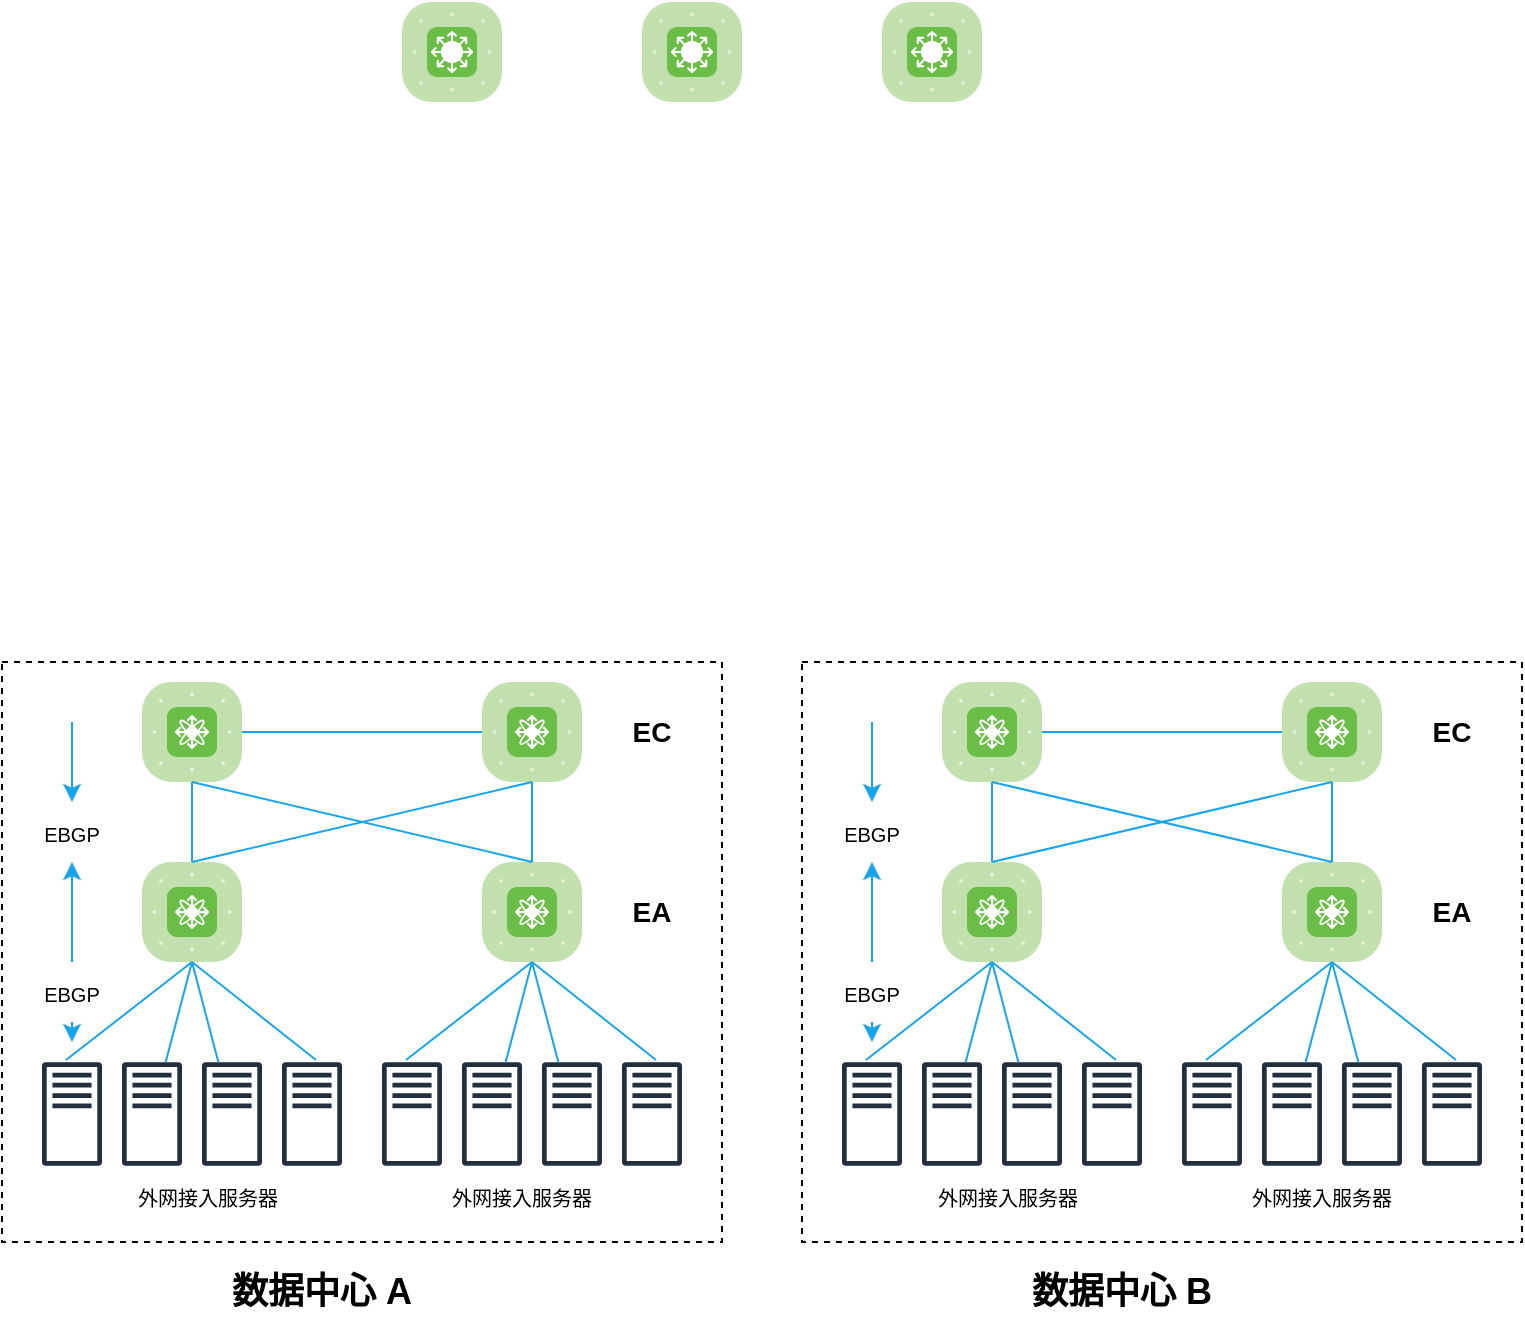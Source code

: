 <mxfile version="20.8.23" type="github">
  <diagram name="Page-1" id="CS2kTnC1TDAq6gJB8Jur">
    <mxGraphModel dx="1306" dy="836" grid="1" gridSize="10" guides="1" tooltips="1" connect="1" arrows="1" fold="1" page="1" pageScale="1" pageWidth="850" pageHeight="1100" math="0" shadow="0">
      <root>
        <mxCell id="0" />
        <mxCell id="1" parent="0" />
        <mxCell id="PsuF3TFHvDe8dG68Cayl-43" value="" style="rounded=0;whiteSpace=wrap;html=1;fontSize=14;dashed=1;" vertex="1" parent="1">
          <mxGeometry x="40" y="470" width="360" height="290" as="geometry" />
        </mxCell>
        <mxCell id="PsuF3TFHvDe8dG68Cayl-8" style="edgeStyle=orthogonalEdgeStyle;rounded=1;orthogonalLoop=1;jettySize=auto;html=1;exitX=0.5;exitY=1;exitDx=0;exitDy=0;strokeColor=#18a5ec;startArrow=none;startFill=0;endArrow=none;endFill=0;" edge="1" parent="1">
          <mxGeometry relative="1" as="geometry">
            <mxPoint x="140" y="610" as="sourcePoint" />
            <mxPoint x="140" y="610" as="targetPoint" />
          </mxGeometry>
        </mxCell>
        <mxCell id="PsuF3TFHvDe8dG68Cayl-11" value="" style="sketch=0;outlineConnect=0;fontColor=#232F3E;gradientColor=none;fillColor=#232F3D;strokeColor=none;dashed=0;verticalLabelPosition=bottom;verticalAlign=top;align=center;html=1;fontSize=12;fontStyle=0;aspect=fixed;pointerEvents=1;shape=mxgraph.aws4.traditional_server;" vertex="1" parent="1">
          <mxGeometry x="60" y="670" width="30" height="52" as="geometry" />
        </mxCell>
        <mxCell id="PsuF3TFHvDe8dG68Cayl-13" value="" style="sketch=0;outlineConnect=0;fontColor=#232F3E;gradientColor=none;fillColor=#232F3D;strokeColor=none;dashed=0;verticalLabelPosition=bottom;verticalAlign=top;align=center;html=1;fontSize=12;fontStyle=0;aspect=fixed;pointerEvents=1;shape=mxgraph.aws4.traditional_server;" vertex="1" parent="1">
          <mxGeometry x="100" y="670" width="30" height="52" as="geometry" />
        </mxCell>
        <mxCell id="PsuF3TFHvDe8dG68Cayl-16" value="" style="sketch=0;outlineConnect=0;fontColor=#232F3E;gradientColor=none;fillColor=#232F3D;strokeColor=none;dashed=0;verticalLabelPosition=bottom;verticalAlign=top;align=center;html=1;fontSize=12;fontStyle=0;aspect=fixed;pointerEvents=1;shape=mxgraph.aws4.traditional_server;" vertex="1" parent="1">
          <mxGeometry x="140" y="670" width="30" height="52" as="geometry" />
        </mxCell>
        <mxCell id="PsuF3TFHvDe8dG68Cayl-17" value="" style="sketch=0;outlineConnect=0;fontColor=#232F3E;gradientColor=none;fillColor=#232F3D;strokeColor=none;dashed=0;verticalLabelPosition=bottom;verticalAlign=top;align=center;html=1;fontSize=12;fontStyle=0;aspect=fixed;pointerEvents=1;shape=mxgraph.aws4.traditional_server;" vertex="1" parent="1">
          <mxGeometry x="180" y="670" width="30" height="52" as="geometry" />
        </mxCell>
        <mxCell id="PsuF3TFHvDe8dG68Cayl-18" value="" style="verticalLabelPosition=bottom;sketch=0;html=1;fillColor=#6ABD46;strokeColor=#ffffff;verticalAlign=top;align=center;points=[[0.085,0.085,0],[0.915,0.085,0],[0.915,0.915,0],[0.085,0.915,0],[0.25,0,0],[0.5,0,0],[0.75,0,0],[1,0.25,0],[1,0.5,0],[1,0.75,0],[0.75,1,0],[0.5,1,0],[0.25,1,0],[0,0.75,0],[0,0.5,0],[0,0.25,0]];pointerEvents=1;shape=mxgraph.cisco_safe.compositeIcon;bgIcon=mxgraph.cisco_safe.architecture.generic_appliance;resIcon=mxgraph.cisco_safe.architecture.fabric_switch;" vertex="1" parent="1">
          <mxGeometry x="110" y="570" width="50" height="50" as="geometry" />
        </mxCell>
        <mxCell id="PsuF3TFHvDe8dG68Cayl-20" value="" style="endArrow=none;html=1;rounded=0;strokeColor=#18a5ec;entryX=0.5;entryY=1;entryDx=0;entryDy=0;entryPerimeter=0;" edge="1" parent="1" source="PsuF3TFHvDe8dG68Cayl-13" target="PsuF3TFHvDe8dG68Cayl-18">
          <mxGeometry width="50" height="50" relative="1" as="geometry">
            <mxPoint x="70" y="990" as="sourcePoint" />
            <mxPoint x="120" y="940" as="targetPoint" />
          </mxGeometry>
        </mxCell>
        <mxCell id="PsuF3TFHvDe8dG68Cayl-21" value="" style="endArrow=none;html=1;rounded=0;strokeColor=#18a5ec;entryX=0.5;entryY=1;entryDx=0;entryDy=0;entryPerimeter=0;exitX=0.4;exitY=-0.021;exitDx=0;exitDy=0;exitPerimeter=0;" edge="1" parent="1" source="PsuF3TFHvDe8dG68Cayl-11" target="PsuF3TFHvDe8dG68Cayl-18">
          <mxGeometry width="50" height="50" relative="1" as="geometry">
            <mxPoint x="392" y="710" as="sourcePoint" />
            <mxPoint x="405" y="660" as="targetPoint" />
          </mxGeometry>
        </mxCell>
        <mxCell id="PsuF3TFHvDe8dG68Cayl-22" value="" style="endArrow=none;html=1;rounded=0;strokeColor=#18a5ec;entryX=0.5;entryY=1;entryDx=0;entryDy=0;entryPerimeter=0;" edge="1" parent="1" source="PsuF3TFHvDe8dG68Cayl-16" target="PsuF3TFHvDe8dG68Cayl-18">
          <mxGeometry width="50" height="50" relative="1" as="geometry">
            <mxPoint x="530" y="740" as="sourcePoint" />
            <mxPoint x="543" y="690" as="targetPoint" />
          </mxGeometry>
        </mxCell>
        <mxCell id="PsuF3TFHvDe8dG68Cayl-23" value="" style="endArrow=none;html=1;rounded=0;strokeColor=#18a5ec;entryX=0.5;entryY=1;entryDx=0;entryDy=0;entryPerimeter=0;exitX=0.567;exitY=-0.021;exitDx=0;exitDy=0;exitPerimeter=0;" edge="1" parent="1" source="PsuF3TFHvDe8dG68Cayl-17" target="PsuF3TFHvDe8dG68Cayl-18">
          <mxGeometry width="50" height="50" relative="1" as="geometry">
            <mxPoint x="590" y="772" as="sourcePoint" />
            <mxPoint x="603" y="722" as="targetPoint" />
          </mxGeometry>
        </mxCell>
        <mxCell id="PsuF3TFHvDe8dG68Cayl-24" style="edgeStyle=orthogonalEdgeStyle;rounded=1;orthogonalLoop=1;jettySize=auto;html=1;exitX=0.5;exitY=1;exitDx=0;exitDy=0;strokeColor=#18a5ec;startArrow=none;startFill=0;endArrow=none;endFill=0;" edge="1" parent="1">
          <mxGeometry relative="1" as="geometry">
            <mxPoint x="310" y="610" as="sourcePoint" />
            <mxPoint x="310" y="610" as="targetPoint" />
          </mxGeometry>
        </mxCell>
        <mxCell id="PsuF3TFHvDe8dG68Cayl-25" value="" style="sketch=0;outlineConnect=0;fontColor=#232F3E;gradientColor=none;fillColor=#232F3D;strokeColor=none;dashed=0;verticalLabelPosition=bottom;verticalAlign=top;align=center;html=1;fontSize=12;fontStyle=0;aspect=fixed;pointerEvents=1;shape=mxgraph.aws4.traditional_server;" vertex="1" parent="1">
          <mxGeometry x="230" y="670" width="30" height="52" as="geometry" />
        </mxCell>
        <mxCell id="PsuF3TFHvDe8dG68Cayl-26" value="" style="sketch=0;outlineConnect=0;fontColor=#232F3E;gradientColor=none;fillColor=#232F3D;strokeColor=none;dashed=0;verticalLabelPosition=bottom;verticalAlign=top;align=center;html=1;fontSize=12;fontStyle=0;aspect=fixed;pointerEvents=1;shape=mxgraph.aws4.traditional_server;" vertex="1" parent="1">
          <mxGeometry x="270" y="670" width="30" height="52" as="geometry" />
        </mxCell>
        <mxCell id="PsuF3TFHvDe8dG68Cayl-27" value="" style="sketch=0;outlineConnect=0;fontColor=#232F3E;gradientColor=none;fillColor=#232F3D;strokeColor=none;dashed=0;verticalLabelPosition=bottom;verticalAlign=top;align=center;html=1;fontSize=12;fontStyle=0;aspect=fixed;pointerEvents=1;shape=mxgraph.aws4.traditional_server;" vertex="1" parent="1">
          <mxGeometry x="310" y="670" width="30" height="52" as="geometry" />
        </mxCell>
        <mxCell id="PsuF3TFHvDe8dG68Cayl-28" value="" style="sketch=0;outlineConnect=0;fontColor=#232F3E;gradientColor=none;fillColor=#232F3D;strokeColor=none;dashed=0;verticalLabelPosition=bottom;verticalAlign=top;align=center;html=1;fontSize=12;fontStyle=0;aspect=fixed;pointerEvents=1;shape=mxgraph.aws4.traditional_server;" vertex="1" parent="1">
          <mxGeometry x="350" y="670" width="30" height="52" as="geometry" />
        </mxCell>
        <mxCell id="PsuF3TFHvDe8dG68Cayl-29" value="" style="verticalLabelPosition=bottom;sketch=0;html=1;fillColor=#6ABD46;strokeColor=#ffffff;verticalAlign=top;align=center;points=[[0.085,0.085,0],[0.915,0.085,0],[0.915,0.915,0],[0.085,0.915,0],[0.25,0,0],[0.5,0,0],[0.75,0,0],[1,0.25,0],[1,0.5,0],[1,0.75,0],[0.75,1,0],[0.5,1,0],[0.25,1,0],[0,0.75,0],[0,0.5,0],[0,0.25,0]];pointerEvents=1;shape=mxgraph.cisco_safe.compositeIcon;bgIcon=mxgraph.cisco_safe.architecture.generic_appliance;resIcon=mxgraph.cisco_safe.architecture.fabric_switch;" vertex="1" parent="1">
          <mxGeometry x="280" y="570" width="50" height="50" as="geometry" />
        </mxCell>
        <mxCell id="PsuF3TFHvDe8dG68Cayl-30" value="" style="endArrow=none;html=1;rounded=0;strokeColor=#18a5ec;entryX=0.5;entryY=1;entryDx=0;entryDy=0;entryPerimeter=0;" edge="1" parent="1" source="PsuF3TFHvDe8dG68Cayl-26" target="PsuF3TFHvDe8dG68Cayl-29">
          <mxGeometry width="50" height="50" relative="1" as="geometry">
            <mxPoint x="240" y="990" as="sourcePoint" />
            <mxPoint x="290" y="940" as="targetPoint" />
          </mxGeometry>
        </mxCell>
        <mxCell id="PsuF3TFHvDe8dG68Cayl-31" value="" style="endArrow=none;html=1;rounded=0;strokeColor=#18a5ec;entryX=0.5;entryY=1;entryDx=0;entryDy=0;entryPerimeter=0;exitX=0.4;exitY=-0.021;exitDx=0;exitDy=0;exitPerimeter=0;" edge="1" parent="1" source="PsuF3TFHvDe8dG68Cayl-25" target="PsuF3TFHvDe8dG68Cayl-29">
          <mxGeometry width="50" height="50" relative="1" as="geometry">
            <mxPoint x="562" y="710" as="sourcePoint" />
            <mxPoint x="575" y="660" as="targetPoint" />
          </mxGeometry>
        </mxCell>
        <mxCell id="PsuF3TFHvDe8dG68Cayl-32" value="" style="endArrow=none;html=1;rounded=0;strokeColor=#18a5ec;entryX=0.5;entryY=1;entryDx=0;entryDy=0;entryPerimeter=0;" edge="1" parent="1" source="PsuF3TFHvDe8dG68Cayl-27" target="PsuF3TFHvDe8dG68Cayl-29">
          <mxGeometry width="50" height="50" relative="1" as="geometry">
            <mxPoint x="700" y="740" as="sourcePoint" />
            <mxPoint x="713" y="690" as="targetPoint" />
          </mxGeometry>
        </mxCell>
        <mxCell id="PsuF3TFHvDe8dG68Cayl-33" value="" style="endArrow=none;html=1;rounded=0;strokeColor=#18a5ec;entryX=0.5;entryY=1;entryDx=0;entryDy=0;entryPerimeter=0;exitX=0.567;exitY=-0.021;exitDx=0;exitDy=0;exitPerimeter=0;" edge="1" parent="1" source="PsuF3TFHvDe8dG68Cayl-28" target="PsuF3TFHvDe8dG68Cayl-29">
          <mxGeometry width="50" height="50" relative="1" as="geometry">
            <mxPoint x="760" y="772" as="sourcePoint" />
            <mxPoint x="773" y="722" as="targetPoint" />
          </mxGeometry>
        </mxCell>
        <mxCell id="PsuF3TFHvDe8dG68Cayl-34" value="&lt;b&gt;&lt;font style=&quot;font-size: 14px;&quot;&gt;EA&lt;/font&gt;&lt;/b&gt;" style="text;html=1;strokeColor=none;fillColor=none;align=center;verticalAlign=middle;whiteSpace=wrap;rounded=0;" vertex="1" parent="1">
          <mxGeometry x="335" y="580" width="60" height="30" as="geometry" />
        </mxCell>
        <mxCell id="PsuF3TFHvDe8dG68Cayl-35" value="" style="verticalLabelPosition=bottom;sketch=0;html=1;fillColor=#6ABD46;strokeColor=#ffffff;verticalAlign=top;align=center;points=[[0.085,0.085,0],[0.915,0.085,0],[0.915,0.915,0],[0.085,0.915,0],[0.25,0,0],[0.5,0,0],[0.75,0,0],[1,0.25,0],[1,0.5,0],[1,0.75,0],[0.75,1,0],[0.5,1,0],[0.25,1,0],[0,0.75,0],[0,0.5,0],[0,0.25,0]];pointerEvents=1;shape=mxgraph.cisco_safe.compositeIcon;bgIcon=mxgraph.cisco_safe.architecture.generic_appliance;resIcon=mxgraph.cisco_safe.architecture.fabric_switch;" vertex="1" parent="1">
          <mxGeometry x="110" y="480" width="50" height="50" as="geometry" />
        </mxCell>
        <mxCell id="PsuF3TFHvDe8dG68Cayl-36" value="" style="verticalLabelPosition=bottom;sketch=0;html=1;fillColor=#6ABD46;strokeColor=#ffffff;verticalAlign=top;align=center;points=[[0.085,0.085,0],[0.915,0.085,0],[0.915,0.915,0],[0.085,0.915,0],[0.25,0,0],[0.5,0,0],[0.75,0,0],[1,0.25,0],[1,0.5,0],[1,0.75,0],[0.75,1,0],[0.5,1,0],[0.25,1,0],[0,0.75,0],[0,0.5,0],[0,0.25,0]];pointerEvents=1;shape=mxgraph.cisco_safe.compositeIcon;bgIcon=mxgraph.cisco_safe.architecture.generic_appliance;resIcon=mxgraph.cisco_safe.architecture.fabric_switch;" vertex="1" parent="1">
          <mxGeometry x="280" y="480" width="50" height="50" as="geometry" />
        </mxCell>
        <mxCell id="PsuF3TFHvDe8dG68Cayl-37" value="&lt;b&gt;&lt;font style=&quot;font-size: 14px;&quot;&gt;EC&lt;/font&gt;&lt;/b&gt;" style="text;html=1;strokeColor=none;fillColor=none;align=center;verticalAlign=middle;whiteSpace=wrap;rounded=0;" vertex="1" parent="1">
          <mxGeometry x="335" y="490" width="60" height="30" as="geometry" />
        </mxCell>
        <mxCell id="PsuF3TFHvDe8dG68Cayl-38" value="" style="endArrow=none;html=1;rounded=0;strokeColor=#18a5ec;entryX=0.5;entryY=1;entryDx=0;entryDy=0;entryPerimeter=0;exitX=0.5;exitY=0;exitDx=0;exitDy=0;exitPerimeter=0;" edge="1" parent="1" source="PsuF3TFHvDe8dG68Cayl-29" target="PsuF3TFHvDe8dG68Cayl-35">
          <mxGeometry width="50" height="50" relative="1" as="geometry">
            <mxPoint x="280" y="1019" as="sourcePoint" />
            <mxPoint x="343" y="970" as="targetPoint" />
          </mxGeometry>
        </mxCell>
        <mxCell id="PsuF3TFHvDe8dG68Cayl-39" value="" style="endArrow=none;html=1;rounded=0;strokeColor=#18a5ec;entryX=0.5;entryY=1;entryDx=0;entryDy=0;entryPerimeter=0;exitX=0.5;exitY=0;exitDx=0;exitDy=0;exitPerimeter=0;" edge="1" parent="1" source="PsuF3TFHvDe8dG68Cayl-18" target="PsuF3TFHvDe8dG68Cayl-35">
          <mxGeometry width="50" height="50" relative="1" as="geometry">
            <mxPoint x="290" y="1029" as="sourcePoint" />
            <mxPoint x="353" y="980" as="targetPoint" />
          </mxGeometry>
        </mxCell>
        <mxCell id="PsuF3TFHvDe8dG68Cayl-40" value="" style="endArrow=none;html=1;rounded=0;strokeColor=#18a5ec;entryX=0.5;entryY=1;entryDx=0;entryDy=0;entryPerimeter=0;exitX=0.5;exitY=0;exitDx=0;exitDy=0;exitPerimeter=0;" edge="1" parent="1" source="PsuF3TFHvDe8dG68Cayl-18" target="PsuF3TFHvDe8dG68Cayl-36">
          <mxGeometry width="50" height="50" relative="1" as="geometry">
            <mxPoint x="300" y="1039" as="sourcePoint" />
            <mxPoint x="363" y="990" as="targetPoint" />
          </mxGeometry>
        </mxCell>
        <mxCell id="PsuF3TFHvDe8dG68Cayl-41" value="" style="endArrow=none;html=1;rounded=0;strokeColor=#18a5ec;entryX=0.5;entryY=1;entryDx=0;entryDy=0;entryPerimeter=0;" edge="1" parent="1" target="PsuF3TFHvDe8dG68Cayl-36">
          <mxGeometry width="50" height="50" relative="1" as="geometry">
            <mxPoint x="305" y="570" as="sourcePoint" />
            <mxPoint x="373" y="1000" as="targetPoint" />
          </mxGeometry>
        </mxCell>
        <mxCell id="PsuF3TFHvDe8dG68Cayl-42" value="" style="endArrow=none;html=1;rounded=0;strokeColor=#18a5ec;entryX=1;entryY=0.5;entryDx=0;entryDy=0;entryPerimeter=0;exitX=0;exitY=0.5;exitDx=0;exitDy=0;exitPerimeter=0;" edge="1" parent="1" source="PsuF3TFHvDe8dG68Cayl-36" target="PsuF3TFHvDe8dG68Cayl-35">
          <mxGeometry width="50" height="50" relative="1" as="geometry">
            <mxPoint x="320" y="1059" as="sourcePoint" />
            <mxPoint x="383" y="1010" as="targetPoint" />
          </mxGeometry>
        </mxCell>
        <mxCell id="PsuF3TFHvDe8dG68Cayl-44" value="&lt;font style=&quot;font-size: 10px;&quot;&gt;EBGP&lt;/font&gt;" style="text;html=1;strokeColor=none;fillColor=none;align=center;verticalAlign=middle;whiteSpace=wrap;rounded=0;fontSize=14;" vertex="1" parent="1">
          <mxGeometry x="50" y="620" width="50" height="30" as="geometry" />
        </mxCell>
        <mxCell id="PsuF3TFHvDe8dG68Cayl-45" value="&lt;font style=&quot;font-size: 10px;&quot;&gt;EBGP&lt;/font&gt;" style="text;html=1;strokeColor=none;fillColor=none;align=center;verticalAlign=middle;whiteSpace=wrap;rounded=0;fontSize=14;" vertex="1" parent="1">
          <mxGeometry x="50" y="540" width="50" height="30" as="geometry" />
        </mxCell>
        <mxCell id="PsuF3TFHvDe8dG68Cayl-46" value="" style="endArrow=classic;html=1;rounded=0;strokeColor=#18a5ec;fontSize=10;entryX=0.5;entryY=1;entryDx=0;entryDy=0;exitX=0.5;exitY=0;exitDx=0;exitDy=0;" edge="1" parent="1" source="PsuF3TFHvDe8dG68Cayl-44" target="PsuF3TFHvDe8dG68Cayl-45">
          <mxGeometry width="50" height="50" relative="1" as="geometry">
            <mxPoint x="75" y="610" as="sourcePoint" />
            <mxPoint x="120" y="960" as="targetPoint" />
          </mxGeometry>
        </mxCell>
        <mxCell id="PsuF3TFHvDe8dG68Cayl-47" value="" style="endArrow=classic;html=1;rounded=0;strokeColor=#18a5ec;fontSize=10;entryX=0.5;entryY=0;entryDx=0;entryDy=0;" edge="1" parent="1" target="PsuF3TFHvDe8dG68Cayl-45">
          <mxGeometry width="50" height="50" relative="1" as="geometry">
            <mxPoint x="75" y="500" as="sourcePoint" />
            <mxPoint x="230" y="970" as="targetPoint" />
          </mxGeometry>
        </mxCell>
        <mxCell id="PsuF3TFHvDe8dG68Cayl-48" value="" style="endArrow=classic;html=1;rounded=0;strokeColor=#18a5ec;fontSize=10;exitX=0.5;exitY=1;exitDx=0;exitDy=0;" edge="1" parent="1" source="PsuF3TFHvDe8dG68Cayl-44">
          <mxGeometry width="50" height="50" relative="1" as="geometry">
            <mxPoint x="70" y="1060" as="sourcePoint" />
            <mxPoint x="75" y="660" as="targetPoint" />
          </mxGeometry>
        </mxCell>
        <mxCell id="PsuF3TFHvDe8dG68Cayl-50" value="&lt;b&gt;&lt;font style=&quot;font-size: 18px;&quot;&gt;数据中心 A&lt;/font&gt;&lt;/b&gt;" style="text;html=1;strokeColor=none;fillColor=none;align=center;verticalAlign=middle;whiteSpace=wrap;rounded=0;fontSize=10;" vertex="1" parent="1">
          <mxGeometry x="130" y="770" width="140" height="30" as="geometry" />
        </mxCell>
        <mxCell id="PsuF3TFHvDe8dG68Cayl-51" value="&lt;span style=&quot;font-size: 10px;&quot;&gt;外网接入服务器&lt;/span&gt;" style="text;html=1;strokeColor=none;fillColor=none;align=center;verticalAlign=middle;whiteSpace=wrap;rounded=0;fontSize=14;" vertex="1" parent="1">
          <mxGeometry x="102.5" y="722" width="80" height="30" as="geometry" />
        </mxCell>
        <mxCell id="PsuF3TFHvDe8dG68Cayl-52" value="&lt;span style=&quot;font-size: 10px;&quot;&gt;外网接入服务器&lt;/span&gt;" style="text;html=1;strokeColor=none;fillColor=none;align=center;verticalAlign=middle;whiteSpace=wrap;rounded=0;fontSize=14;" vertex="1" parent="1">
          <mxGeometry x="260" y="722" width="80" height="30" as="geometry" />
        </mxCell>
        <mxCell id="PsuF3TFHvDe8dG68Cayl-53" value="" style="rounded=0;whiteSpace=wrap;html=1;fontSize=14;dashed=1;" vertex="1" parent="1">
          <mxGeometry x="440" y="470" width="360" height="290" as="geometry" />
        </mxCell>
        <mxCell id="PsuF3TFHvDe8dG68Cayl-54" style="edgeStyle=orthogonalEdgeStyle;rounded=1;orthogonalLoop=1;jettySize=auto;html=1;exitX=0.5;exitY=1;exitDx=0;exitDy=0;strokeColor=#18a5ec;startArrow=none;startFill=0;endArrow=none;endFill=0;" edge="1" parent="1">
          <mxGeometry relative="1" as="geometry">
            <mxPoint x="540" y="610" as="sourcePoint" />
            <mxPoint x="540" y="610" as="targetPoint" />
          </mxGeometry>
        </mxCell>
        <mxCell id="PsuF3TFHvDe8dG68Cayl-55" value="" style="sketch=0;outlineConnect=0;fontColor=#232F3E;gradientColor=none;fillColor=#232F3D;strokeColor=none;dashed=0;verticalLabelPosition=bottom;verticalAlign=top;align=center;html=1;fontSize=12;fontStyle=0;aspect=fixed;pointerEvents=1;shape=mxgraph.aws4.traditional_server;" vertex="1" parent="1">
          <mxGeometry x="460" y="670" width="30" height="52" as="geometry" />
        </mxCell>
        <mxCell id="PsuF3TFHvDe8dG68Cayl-56" value="" style="sketch=0;outlineConnect=0;fontColor=#232F3E;gradientColor=none;fillColor=#232F3D;strokeColor=none;dashed=0;verticalLabelPosition=bottom;verticalAlign=top;align=center;html=1;fontSize=12;fontStyle=0;aspect=fixed;pointerEvents=1;shape=mxgraph.aws4.traditional_server;" vertex="1" parent="1">
          <mxGeometry x="500" y="670" width="30" height="52" as="geometry" />
        </mxCell>
        <mxCell id="PsuF3TFHvDe8dG68Cayl-57" value="" style="sketch=0;outlineConnect=0;fontColor=#232F3E;gradientColor=none;fillColor=#232F3D;strokeColor=none;dashed=0;verticalLabelPosition=bottom;verticalAlign=top;align=center;html=1;fontSize=12;fontStyle=0;aspect=fixed;pointerEvents=1;shape=mxgraph.aws4.traditional_server;" vertex="1" parent="1">
          <mxGeometry x="540" y="670" width="30" height="52" as="geometry" />
        </mxCell>
        <mxCell id="PsuF3TFHvDe8dG68Cayl-58" value="" style="sketch=0;outlineConnect=0;fontColor=#232F3E;gradientColor=none;fillColor=#232F3D;strokeColor=none;dashed=0;verticalLabelPosition=bottom;verticalAlign=top;align=center;html=1;fontSize=12;fontStyle=0;aspect=fixed;pointerEvents=1;shape=mxgraph.aws4.traditional_server;" vertex="1" parent="1">
          <mxGeometry x="580" y="670" width="30" height="52" as="geometry" />
        </mxCell>
        <mxCell id="PsuF3TFHvDe8dG68Cayl-59" value="" style="verticalLabelPosition=bottom;sketch=0;html=1;fillColor=#6ABD46;strokeColor=#ffffff;verticalAlign=top;align=center;points=[[0.085,0.085,0],[0.915,0.085,0],[0.915,0.915,0],[0.085,0.915,0],[0.25,0,0],[0.5,0,0],[0.75,0,0],[1,0.25,0],[1,0.5,0],[1,0.75,0],[0.75,1,0],[0.5,1,0],[0.25,1,0],[0,0.75,0],[0,0.5,0],[0,0.25,0]];pointerEvents=1;shape=mxgraph.cisco_safe.compositeIcon;bgIcon=mxgraph.cisco_safe.architecture.generic_appliance;resIcon=mxgraph.cisco_safe.architecture.fabric_switch;" vertex="1" parent="1">
          <mxGeometry x="510" y="570" width="50" height="50" as="geometry" />
        </mxCell>
        <mxCell id="PsuF3TFHvDe8dG68Cayl-60" value="" style="endArrow=none;html=1;rounded=0;strokeColor=#18a5ec;entryX=0.5;entryY=1;entryDx=0;entryDy=0;entryPerimeter=0;" edge="1" parent="1" source="PsuF3TFHvDe8dG68Cayl-56" target="PsuF3TFHvDe8dG68Cayl-59">
          <mxGeometry width="50" height="50" relative="1" as="geometry">
            <mxPoint x="470" y="990" as="sourcePoint" />
            <mxPoint x="520" y="940" as="targetPoint" />
          </mxGeometry>
        </mxCell>
        <mxCell id="PsuF3TFHvDe8dG68Cayl-61" value="" style="endArrow=none;html=1;rounded=0;strokeColor=#18a5ec;entryX=0.5;entryY=1;entryDx=0;entryDy=0;entryPerimeter=0;exitX=0.4;exitY=-0.021;exitDx=0;exitDy=0;exitPerimeter=0;" edge="1" parent="1" source="PsuF3TFHvDe8dG68Cayl-55" target="PsuF3TFHvDe8dG68Cayl-59">
          <mxGeometry width="50" height="50" relative="1" as="geometry">
            <mxPoint x="792" y="710" as="sourcePoint" />
            <mxPoint x="805" y="660" as="targetPoint" />
          </mxGeometry>
        </mxCell>
        <mxCell id="PsuF3TFHvDe8dG68Cayl-62" value="" style="endArrow=none;html=1;rounded=0;strokeColor=#18a5ec;entryX=0.5;entryY=1;entryDx=0;entryDy=0;entryPerimeter=0;" edge="1" parent="1" source="PsuF3TFHvDe8dG68Cayl-57" target="PsuF3TFHvDe8dG68Cayl-59">
          <mxGeometry width="50" height="50" relative="1" as="geometry">
            <mxPoint x="930" y="740" as="sourcePoint" />
            <mxPoint x="943" y="690" as="targetPoint" />
          </mxGeometry>
        </mxCell>
        <mxCell id="PsuF3TFHvDe8dG68Cayl-63" value="" style="endArrow=none;html=1;rounded=0;strokeColor=#18a5ec;entryX=0.5;entryY=1;entryDx=0;entryDy=0;entryPerimeter=0;exitX=0.567;exitY=-0.021;exitDx=0;exitDy=0;exitPerimeter=0;" edge="1" parent="1" source="PsuF3TFHvDe8dG68Cayl-58" target="PsuF3TFHvDe8dG68Cayl-59">
          <mxGeometry width="50" height="50" relative="1" as="geometry">
            <mxPoint x="990" y="772" as="sourcePoint" />
            <mxPoint x="1003" y="722" as="targetPoint" />
          </mxGeometry>
        </mxCell>
        <mxCell id="PsuF3TFHvDe8dG68Cayl-64" style="edgeStyle=orthogonalEdgeStyle;rounded=1;orthogonalLoop=1;jettySize=auto;html=1;exitX=0.5;exitY=1;exitDx=0;exitDy=0;strokeColor=#18a5ec;startArrow=none;startFill=0;endArrow=none;endFill=0;" edge="1" parent="1">
          <mxGeometry relative="1" as="geometry">
            <mxPoint x="710" y="610" as="sourcePoint" />
            <mxPoint x="710" y="610" as="targetPoint" />
          </mxGeometry>
        </mxCell>
        <mxCell id="PsuF3TFHvDe8dG68Cayl-65" value="" style="sketch=0;outlineConnect=0;fontColor=#232F3E;gradientColor=none;fillColor=#232F3D;strokeColor=none;dashed=0;verticalLabelPosition=bottom;verticalAlign=top;align=center;html=1;fontSize=12;fontStyle=0;aspect=fixed;pointerEvents=1;shape=mxgraph.aws4.traditional_server;" vertex="1" parent="1">
          <mxGeometry x="630" y="670" width="30" height="52" as="geometry" />
        </mxCell>
        <mxCell id="PsuF3TFHvDe8dG68Cayl-66" value="" style="sketch=0;outlineConnect=0;fontColor=#232F3E;gradientColor=none;fillColor=#232F3D;strokeColor=none;dashed=0;verticalLabelPosition=bottom;verticalAlign=top;align=center;html=1;fontSize=12;fontStyle=0;aspect=fixed;pointerEvents=1;shape=mxgraph.aws4.traditional_server;" vertex="1" parent="1">
          <mxGeometry x="670" y="670" width="30" height="52" as="geometry" />
        </mxCell>
        <mxCell id="PsuF3TFHvDe8dG68Cayl-67" value="" style="sketch=0;outlineConnect=0;fontColor=#232F3E;gradientColor=none;fillColor=#232F3D;strokeColor=none;dashed=0;verticalLabelPosition=bottom;verticalAlign=top;align=center;html=1;fontSize=12;fontStyle=0;aspect=fixed;pointerEvents=1;shape=mxgraph.aws4.traditional_server;" vertex="1" parent="1">
          <mxGeometry x="710" y="670" width="30" height="52" as="geometry" />
        </mxCell>
        <mxCell id="PsuF3TFHvDe8dG68Cayl-68" value="" style="sketch=0;outlineConnect=0;fontColor=#232F3E;gradientColor=none;fillColor=#232F3D;strokeColor=none;dashed=0;verticalLabelPosition=bottom;verticalAlign=top;align=center;html=1;fontSize=12;fontStyle=0;aspect=fixed;pointerEvents=1;shape=mxgraph.aws4.traditional_server;" vertex="1" parent="1">
          <mxGeometry x="750" y="670" width="30" height="52" as="geometry" />
        </mxCell>
        <mxCell id="PsuF3TFHvDe8dG68Cayl-69" value="" style="verticalLabelPosition=bottom;sketch=0;html=1;fillColor=#6ABD46;strokeColor=#ffffff;verticalAlign=top;align=center;points=[[0.085,0.085,0],[0.915,0.085,0],[0.915,0.915,0],[0.085,0.915,0],[0.25,0,0],[0.5,0,0],[0.75,0,0],[1,0.25,0],[1,0.5,0],[1,0.75,0],[0.75,1,0],[0.5,1,0],[0.25,1,0],[0,0.75,0],[0,0.5,0],[0,0.25,0]];pointerEvents=1;shape=mxgraph.cisco_safe.compositeIcon;bgIcon=mxgraph.cisco_safe.architecture.generic_appliance;resIcon=mxgraph.cisco_safe.architecture.fabric_switch;" vertex="1" parent="1">
          <mxGeometry x="680" y="570" width="50" height="50" as="geometry" />
        </mxCell>
        <mxCell id="PsuF3TFHvDe8dG68Cayl-70" value="" style="endArrow=none;html=1;rounded=0;strokeColor=#18a5ec;entryX=0.5;entryY=1;entryDx=0;entryDy=0;entryPerimeter=0;" edge="1" parent="1" source="PsuF3TFHvDe8dG68Cayl-66" target="PsuF3TFHvDe8dG68Cayl-69">
          <mxGeometry width="50" height="50" relative="1" as="geometry">
            <mxPoint x="640" y="990" as="sourcePoint" />
            <mxPoint x="690" y="940" as="targetPoint" />
          </mxGeometry>
        </mxCell>
        <mxCell id="PsuF3TFHvDe8dG68Cayl-71" value="" style="endArrow=none;html=1;rounded=0;strokeColor=#18a5ec;entryX=0.5;entryY=1;entryDx=0;entryDy=0;entryPerimeter=0;exitX=0.4;exitY=-0.021;exitDx=0;exitDy=0;exitPerimeter=0;" edge="1" parent="1" source="PsuF3TFHvDe8dG68Cayl-65" target="PsuF3TFHvDe8dG68Cayl-69">
          <mxGeometry width="50" height="50" relative="1" as="geometry">
            <mxPoint x="962" y="710" as="sourcePoint" />
            <mxPoint x="975" y="660" as="targetPoint" />
          </mxGeometry>
        </mxCell>
        <mxCell id="PsuF3TFHvDe8dG68Cayl-72" value="" style="endArrow=none;html=1;rounded=0;strokeColor=#18a5ec;entryX=0.5;entryY=1;entryDx=0;entryDy=0;entryPerimeter=0;" edge="1" parent="1" source="PsuF3TFHvDe8dG68Cayl-67" target="PsuF3TFHvDe8dG68Cayl-69">
          <mxGeometry width="50" height="50" relative="1" as="geometry">
            <mxPoint x="1100" y="740" as="sourcePoint" />
            <mxPoint x="1113" y="690" as="targetPoint" />
          </mxGeometry>
        </mxCell>
        <mxCell id="PsuF3TFHvDe8dG68Cayl-73" value="" style="endArrow=none;html=1;rounded=0;strokeColor=#18a5ec;entryX=0.5;entryY=1;entryDx=0;entryDy=0;entryPerimeter=0;exitX=0.567;exitY=-0.021;exitDx=0;exitDy=0;exitPerimeter=0;" edge="1" parent="1" source="PsuF3TFHvDe8dG68Cayl-68" target="PsuF3TFHvDe8dG68Cayl-69">
          <mxGeometry width="50" height="50" relative="1" as="geometry">
            <mxPoint x="1160" y="772" as="sourcePoint" />
            <mxPoint x="1173" y="722" as="targetPoint" />
          </mxGeometry>
        </mxCell>
        <mxCell id="PsuF3TFHvDe8dG68Cayl-74" value="&lt;b&gt;&lt;font style=&quot;font-size: 14px;&quot;&gt;EA&lt;/font&gt;&lt;/b&gt;" style="text;html=1;strokeColor=none;fillColor=none;align=center;verticalAlign=middle;whiteSpace=wrap;rounded=0;" vertex="1" parent="1">
          <mxGeometry x="735" y="580" width="60" height="30" as="geometry" />
        </mxCell>
        <mxCell id="PsuF3TFHvDe8dG68Cayl-75" value="" style="verticalLabelPosition=bottom;sketch=0;html=1;fillColor=#6ABD46;strokeColor=#ffffff;verticalAlign=top;align=center;points=[[0.085,0.085,0],[0.915,0.085,0],[0.915,0.915,0],[0.085,0.915,0],[0.25,0,0],[0.5,0,0],[0.75,0,0],[1,0.25,0],[1,0.5,0],[1,0.75,0],[0.75,1,0],[0.5,1,0],[0.25,1,0],[0,0.75,0],[0,0.5,0],[0,0.25,0]];pointerEvents=1;shape=mxgraph.cisco_safe.compositeIcon;bgIcon=mxgraph.cisco_safe.architecture.generic_appliance;resIcon=mxgraph.cisco_safe.architecture.fabric_switch;" vertex="1" parent="1">
          <mxGeometry x="510" y="480" width="50" height="50" as="geometry" />
        </mxCell>
        <mxCell id="PsuF3TFHvDe8dG68Cayl-76" value="" style="verticalLabelPosition=bottom;sketch=0;html=1;fillColor=#6ABD46;strokeColor=#ffffff;verticalAlign=top;align=center;points=[[0.085,0.085,0],[0.915,0.085,0],[0.915,0.915,0],[0.085,0.915,0],[0.25,0,0],[0.5,0,0],[0.75,0,0],[1,0.25,0],[1,0.5,0],[1,0.75,0],[0.75,1,0],[0.5,1,0],[0.25,1,0],[0,0.75,0],[0,0.5,0],[0,0.25,0]];pointerEvents=1;shape=mxgraph.cisco_safe.compositeIcon;bgIcon=mxgraph.cisco_safe.architecture.generic_appliance;resIcon=mxgraph.cisco_safe.architecture.fabric_switch;" vertex="1" parent="1">
          <mxGeometry x="680" y="480" width="50" height="50" as="geometry" />
        </mxCell>
        <mxCell id="PsuF3TFHvDe8dG68Cayl-77" value="&lt;b&gt;&lt;font style=&quot;font-size: 14px;&quot;&gt;EC&lt;/font&gt;&lt;/b&gt;" style="text;html=1;strokeColor=none;fillColor=none;align=center;verticalAlign=middle;whiteSpace=wrap;rounded=0;" vertex="1" parent="1">
          <mxGeometry x="735" y="490" width="60" height="30" as="geometry" />
        </mxCell>
        <mxCell id="PsuF3TFHvDe8dG68Cayl-78" value="" style="endArrow=none;html=1;rounded=0;strokeColor=#18a5ec;entryX=0.5;entryY=1;entryDx=0;entryDy=0;entryPerimeter=0;exitX=0.5;exitY=0;exitDx=0;exitDy=0;exitPerimeter=0;" edge="1" parent="1" source="PsuF3TFHvDe8dG68Cayl-69" target="PsuF3TFHvDe8dG68Cayl-75">
          <mxGeometry width="50" height="50" relative="1" as="geometry">
            <mxPoint x="680" y="1019" as="sourcePoint" />
            <mxPoint x="743" y="970" as="targetPoint" />
          </mxGeometry>
        </mxCell>
        <mxCell id="PsuF3TFHvDe8dG68Cayl-79" value="" style="endArrow=none;html=1;rounded=0;strokeColor=#18a5ec;entryX=0.5;entryY=1;entryDx=0;entryDy=0;entryPerimeter=0;exitX=0.5;exitY=0;exitDx=0;exitDy=0;exitPerimeter=0;" edge="1" parent="1" source="PsuF3TFHvDe8dG68Cayl-59" target="PsuF3TFHvDe8dG68Cayl-75">
          <mxGeometry width="50" height="50" relative="1" as="geometry">
            <mxPoint x="690" y="1029" as="sourcePoint" />
            <mxPoint x="753" y="980" as="targetPoint" />
          </mxGeometry>
        </mxCell>
        <mxCell id="PsuF3TFHvDe8dG68Cayl-80" value="" style="endArrow=none;html=1;rounded=0;strokeColor=#18a5ec;entryX=0.5;entryY=1;entryDx=0;entryDy=0;entryPerimeter=0;exitX=0.5;exitY=0;exitDx=0;exitDy=0;exitPerimeter=0;" edge="1" parent="1" source="PsuF3TFHvDe8dG68Cayl-59" target="PsuF3TFHvDe8dG68Cayl-76">
          <mxGeometry width="50" height="50" relative="1" as="geometry">
            <mxPoint x="700" y="1039" as="sourcePoint" />
            <mxPoint x="763" y="990" as="targetPoint" />
          </mxGeometry>
        </mxCell>
        <mxCell id="PsuF3TFHvDe8dG68Cayl-81" value="" style="endArrow=none;html=1;rounded=0;strokeColor=#18a5ec;entryX=0.5;entryY=1;entryDx=0;entryDy=0;entryPerimeter=0;" edge="1" parent="1" target="PsuF3TFHvDe8dG68Cayl-76">
          <mxGeometry width="50" height="50" relative="1" as="geometry">
            <mxPoint x="705" y="570" as="sourcePoint" />
            <mxPoint x="773" y="1000" as="targetPoint" />
          </mxGeometry>
        </mxCell>
        <mxCell id="PsuF3TFHvDe8dG68Cayl-82" value="" style="endArrow=none;html=1;rounded=0;strokeColor=#18a5ec;entryX=1;entryY=0.5;entryDx=0;entryDy=0;entryPerimeter=0;exitX=0;exitY=0.5;exitDx=0;exitDy=0;exitPerimeter=0;" edge="1" parent="1" source="PsuF3TFHvDe8dG68Cayl-76" target="PsuF3TFHvDe8dG68Cayl-75">
          <mxGeometry width="50" height="50" relative="1" as="geometry">
            <mxPoint x="720" y="1059" as="sourcePoint" />
            <mxPoint x="783" y="1010" as="targetPoint" />
          </mxGeometry>
        </mxCell>
        <mxCell id="PsuF3TFHvDe8dG68Cayl-83" value="&lt;font style=&quot;font-size: 10px;&quot;&gt;EBGP&lt;/font&gt;" style="text;html=1;strokeColor=none;fillColor=none;align=center;verticalAlign=middle;whiteSpace=wrap;rounded=0;fontSize=14;" vertex="1" parent="1">
          <mxGeometry x="450" y="620" width="50" height="30" as="geometry" />
        </mxCell>
        <mxCell id="PsuF3TFHvDe8dG68Cayl-84" value="&lt;font style=&quot;font-size: 10px;&quot;&gt;EBGP&lt;/font&gt;" style="text;html=1;strokeColor=none;fillColor=none;align=center;verticalAlign=middle;whiteSpace=wrap;rounded=0;fontSize=14;" vertex="1" parent="1">
          <mxGeometry x="450" y="540" width="50" height="30" as="geometry" />
        </mxCell>
        <mxCell id="PsuF3TFHvDe8dG68Cayl-85" value="" style="endArrow=classic;html=1;rounded=0;strokeColor=#18a5ec;fontSize=10;entryX=0.5;entryY=1;entryDx=0;entryDy=0;exitX=0.5;exitY=0;exitDx=0;exitDy=0;" edge="1" parent="1" source="PsuF3TFHvDe8dG68Cayl-83" target="PsuF3TFHvDe8dG68Cayl-84">
          <mxGeometry width="50" height="50" relative="1" as="geometry">
            <mxPoint x="475" y="610" as="sourcePoint" />
            <mxPoint x="520" y="960" as="targetPoint" />
          </mxGeometry>
        </mxCell>
        <mxCell id="PsuF3TFHvDe8dG68Cayl-86" value="" style="endArrow=classic;html=1;rounded=0;strokeColor=#18a5ec;fontSize=10;entryX=0.5;entryY=0;entryDx=0;entryDy=0;" edge="1" parent="1" target="PsuF3TFHvDe8dG68Cayl-84">
          <mxGeometry width="50" height="50" relative="1" as="geometry">
            <mxPoint x="475" y="500" as="sourcePoint" />
            <mxPoint x="630" y="970" as="targetPoint" />
          </mxGeometry>
        </mxCell>
        <mxCell id="PsuF3TFHvDe8dG68Cayl-87" value="" style="endArrow=classic;html=1;rounded=0;strokeColor=#18a5ec;fontSize=10;exitX=0.5;exitY=1;exitDx=0;exitDy=0;" edge="1" parent="1" source="PsuF3TFHvDe8dG68Cayl-83">
          <mxGeometry width="50" height="50" relative="1" as="geometry">
            <mxPoint x="470" y="1060" as="sourcePoint" />
            <mxPoint x="475" y="660" as="targetPoint" />
          </mxGeometry>
        </mxCell>
        <mxCell id="PsuF3TFHvDe8dG68Cayl-88" value="&lt;b&gt;&lt;font style=&quot;font-size: 18px;&quot;&gt;数据中心 B&lt;/font&gt;&lt;/b&gt;" style="text;html=1;strokeColor=none;fillColor=none;align=center;verticalAlign=middle;whiteSpace=wrap;rounded=0;fontSize=10;" vertex="1" parent="1">
          <mxGeometry x="530" y="770" width="140" height="30" as="geometry" />
        </mxCell>
        <mxCell id="PsuF3TFHvDe8dG68Cayl-89" value="&lt;span style=&quot;font-size: 10px;&quot;&gt;外网接入服务器&lt;/span&gt;" style="text;html=1;strokeColor=none;fillColor=none;align=center;verticalAlign=middle;whiteSpace=wrap;rounded=0;fontSize=14;" vertex="1" parent="1">
          <mxGeometry x="502.5" y="722" width="80" height="30" as="geometry" />
        </mxCell>
        <mxCell id="PsuF3TFHvDe8dG68Cayl-90" value="&lt;span style=&quot;font-size: 10px;&quot;&gt;外网接入服务器&lt;/span&gt;" style="text;html=1;strokeColor=none;fillColor=none;align=center;verticalAlign=middle;whiteSpace=wrap;rounded=0;fontSize=14;" vertex="1" parent="1">
          <mxGeometry x="660" y="722" width="80" height="30" as="geometry" />
        </mxCell>
        <mxCell id="PsuF3TFHvDe8dG68Cayl-91" value="" style="verticalLabelPosition=bottom;sketch=0;html=1;fillColor=#6ABD46;strokeColor=#ffffff;verticalAlign=top;align=center;points=[[0.085,0.085,0],[0.915,0.085,0],[0.915,0.915,0],[0.085,0.915,0],[0.25,0,0],[0.5,0,0],[0.75,0,0],[1,0.25,0],[1,0.5,0],[1,0.75,0],[0.75,1,0],[0.5,1,0],[0.25,1,0],[0,0.75,0],[0,0.5,0],[0,0.25,0]];pointerEvents=1;shape=mxgraph.cisco_safe.compositeIcon;bgIcon=mxgraph.cisco_safe.architecture.generic_appliance;resIcon=mxgraph.cisco_safe.architecture.l3_switch;rounded=0;dashed=1;fontSize=18;" vertex="1" parent="1">
          <mxGeometry x="240" y="140" width="50" height="50" as="geometry" />
        </mxCell>
        <mxCell id="PsuF3TFHvDe8dG68Cayl-92" value="" style="verticalLabelPosition=bottom;sketch=0;html=1;fillColor=#6ABD46;strokeColor=#ffffff;verticalAlign=top;align=center;points=[[0.085,0.085,0],[0.915,0.085,0],[0.915,0.915,0],[0.085,0.915,0],[0.25,0,0],[0.5,0,0],[0.75,0,0],[1,0.25,0],[1,0.5,0],[1,0.75,0],[0.75,1,0],[0.5,1,0],[0.25,1,0],[0,0.75,0],[0,0.5,0],[0,0.25,0]];pointerEvents=1;shape=mxgraph.cisco_safe.compositeIcon;bgIcon=mxgraph.cisco_safe.architecture.generic_appliance;resIcon=mxgraph.cisco_safe.architecture.l3_switch;rounded=0;dashed=1;fontSize=18;" vertex="1" parent="1">
          <mxGeometry x="360" y="140" width="50" height="50" as="geometry" />
        </mxCell>
        <mxCell id="PsuF3TFHvDe8dG68Cayl-93" value="" style="verticalLabelPosition=bottom;sketch=0;html=1;fillColor=#6ABD46;strokeColor=#ffffff;verticalAlign=top;align=center;points=[[0.085,0.085,0],[0.915,0.085,0],[0.915,0.915,0],[0.085,0.915,0],[0.25,0,0],[0.5,0,0],[0.75,0,0],[1,0.25,0],[1,0.5,0],[1,0.75,0],[0.75,1,0],[0.5,1,0],[0.25,1,0],[0,0.75,0],[0,0.5,0],[0,0.25,0]];pointerEvents=1;shape=mxgraph.cisco_safe.compositeIcon;bgIcon=mxgraph.cisco_safe.architecture.generic_appliance;resIcon=mxgraph.cisco_safe.architecture.l3_switch;rounded=0;dashed=1;fontSize=18;" vertex="1" parent="1">
          <mxGeometry x="480" y="140" width="50" height="50" as="geometry" />
        </mxCell>
      </root>
    </mxGraphModel>
  </diagram>
</mxfile>
